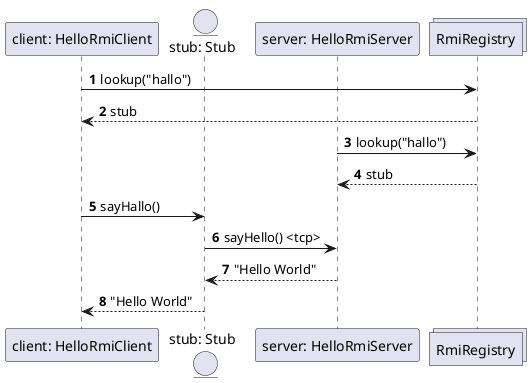 @startuml sequence
autonumber
participant client as "client: HelloRmiClient"
entity stub as "stub: Stub"
participant server as "server: HelloRmiServer"
collections RmiRegistry

client -> RmiRegistry: lookup("hallo")
RmiRegistry --> client: stub

server -> RmiRegistry: lookup("hallo")
RmiRegistry --> server: stub

client -> stub: sayHallo()
stub -> server: sayHello() <tcp>

server --> stub: "Hello World"
stub --> client :"Hello World"
@enduml
